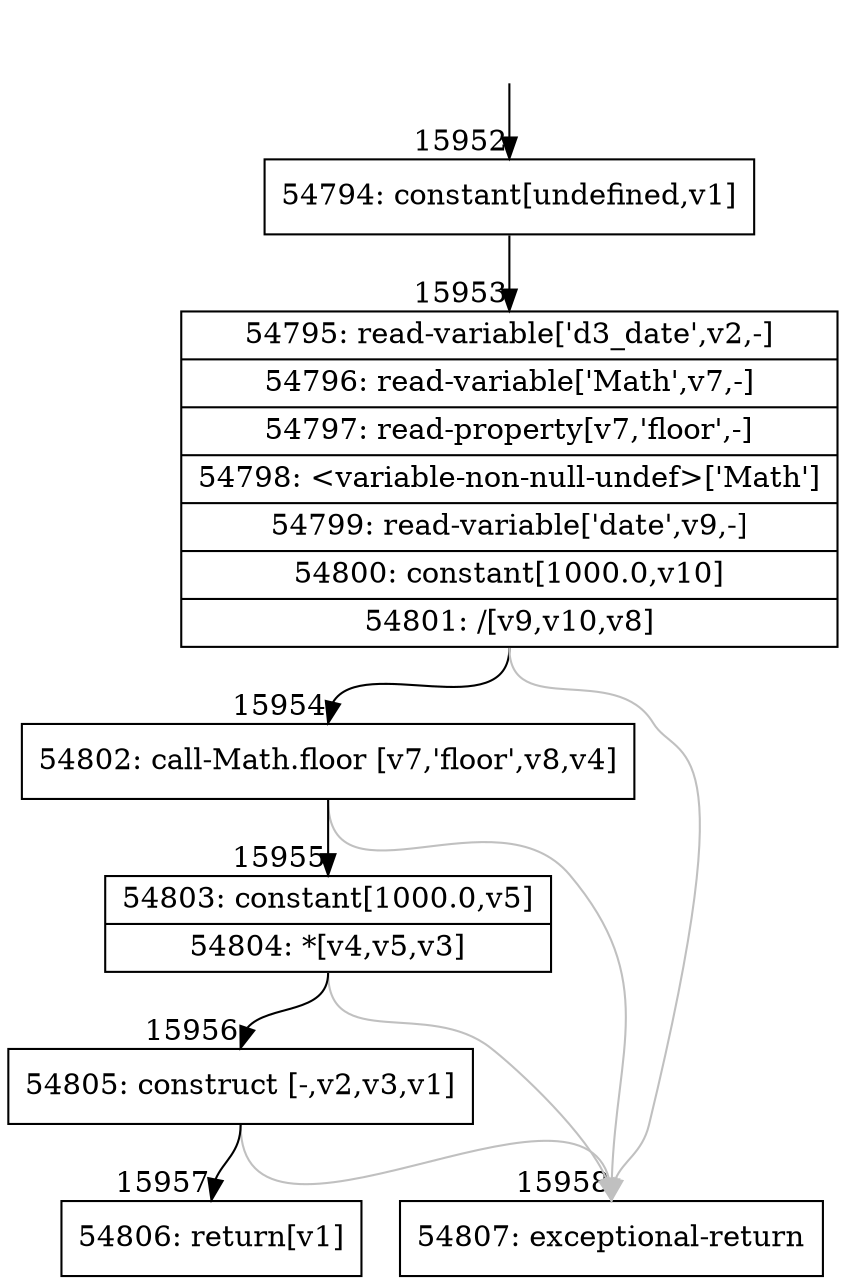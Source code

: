 digraph {
rankdir="TD"
BB_entry1461[shape=none,label=""];
BB_entry1461 -> BB15952 [tailport=s, headport=n, headlabel="    15952"]
BB15952 [shape=record label="{54794: constant[undefined,v1]}" ] 
BB15952 -> BB15953 [tailport=s, headport=n, headlabel="      15953"]
BB15953 [shape=record label="{54795: read-variable['d3_date',v2,-]|54796: read-variable['Math',v7,-]|54797: read-property[v7,'floor',-]|54798: \<variable-non-null-undef\>['Math']|54799: read-variable['date',v9,-]|54800: constant[1000.0,v10]|54801: /[v9,v10,v8]}" ] 
BB15953 -> BB15954 [tailport=s, headport=n, headlabel="      15954"]
BB15953 -> BB15958 [tailport=s, headport=n, color=gray, headlabel="      15958"]
BB15954 [shape=record label="{54802: call-Math.floor [v7,'floor',v8,v4]}" ] 
BB15954 -> BB15955 [tailport=s, headport=n, headlabel="      15955"]
BB15954 -> BB15958 [tailport=s, headport=n, color=gray]
BB15955 [shape=record label="{54803: constant[1000.0,v5]|54804: *[v4,v5,v3]}" ] 
BB15955 -> BB15956 [tailport=s, headport=n, headlabel="      15956"]
BB15955 -> BB15958 [tailport=s, headport=n, color=gray]
BB15956 [shape=record label="{54805: construct [-,v2,v3,v1]}" ] 
BB15956 -> BB15957 [tailport=s, headport=n, headlabel="      15957"]
BB15956 -> BB15958 [tailport=s, headport=n, color=gray]
BB15957 [shape=record label="{54806: return[v1]}" ] 
BB15958 [shape=record label="{54807: exceptional-return}" ] 
//#$~ 9341
}
